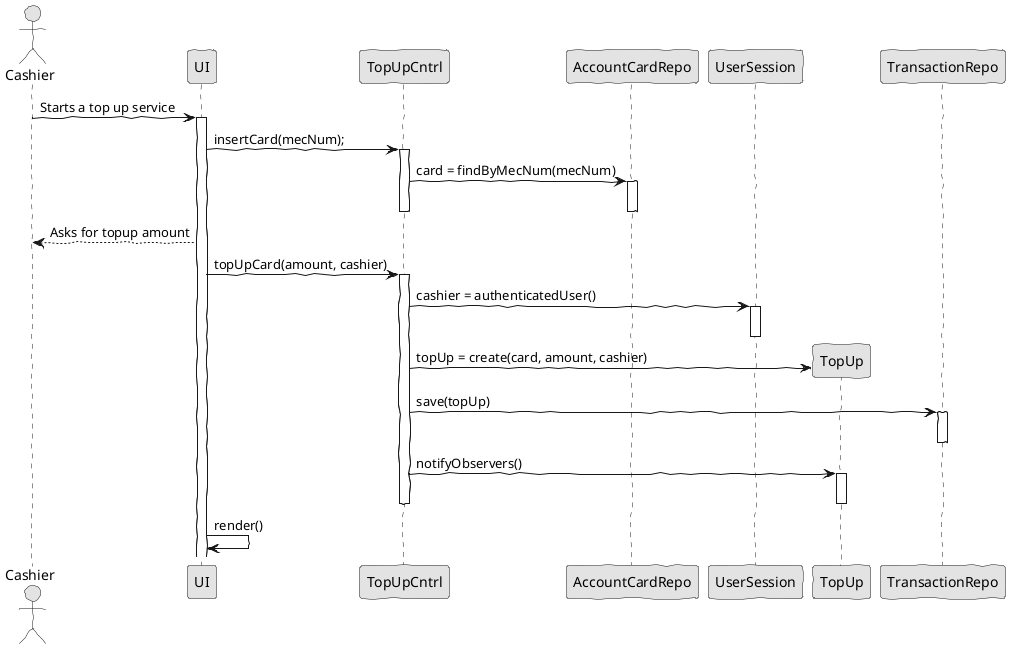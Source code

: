 @startuml

'http://plantuml.com/skinparam.html
skinparam handwritten true
skinparam monochrome true
skinparam packageStyle rect
skinparam defaultFontName FG Virgil
skinparam shadowing false

actor Cashier

Cashier -> UI: Starts a top up service
Activate UI

UI->TopUpCntrl: insertCard(mecNum);
Activate TopUpCntrl
TopUpCntrl -> AccountCardRepo: card = findByMecNum(mecNum)
Activate AccountCardRepo
Deactivate AccountCardRepo
Deactivate TopUpCntrl

Cashier <-- UI: Asks for topup amount

UI->TopUpCntrl: topUpCard(amount, cashier)
Activate TopUpCntrl
TopUpCntrl -> UserSession : cashier = authenticatedUser()
Activate UserSession
Deactivate UserSession

create TopUp
TopUpCntrl -> TopUp: topUp = create(card, amount, cashier)

TopUpCntrl -> TransactionRepo: save(topUp)
Activate TransactionRepo
Deactivate TransactionRepo

TopUpCntrl -> TopUp: notifyObservers()
Activate TopUp
Deactivate TopUp

Deactivate TopUpCntrl

UI->UI: render()

@enduml